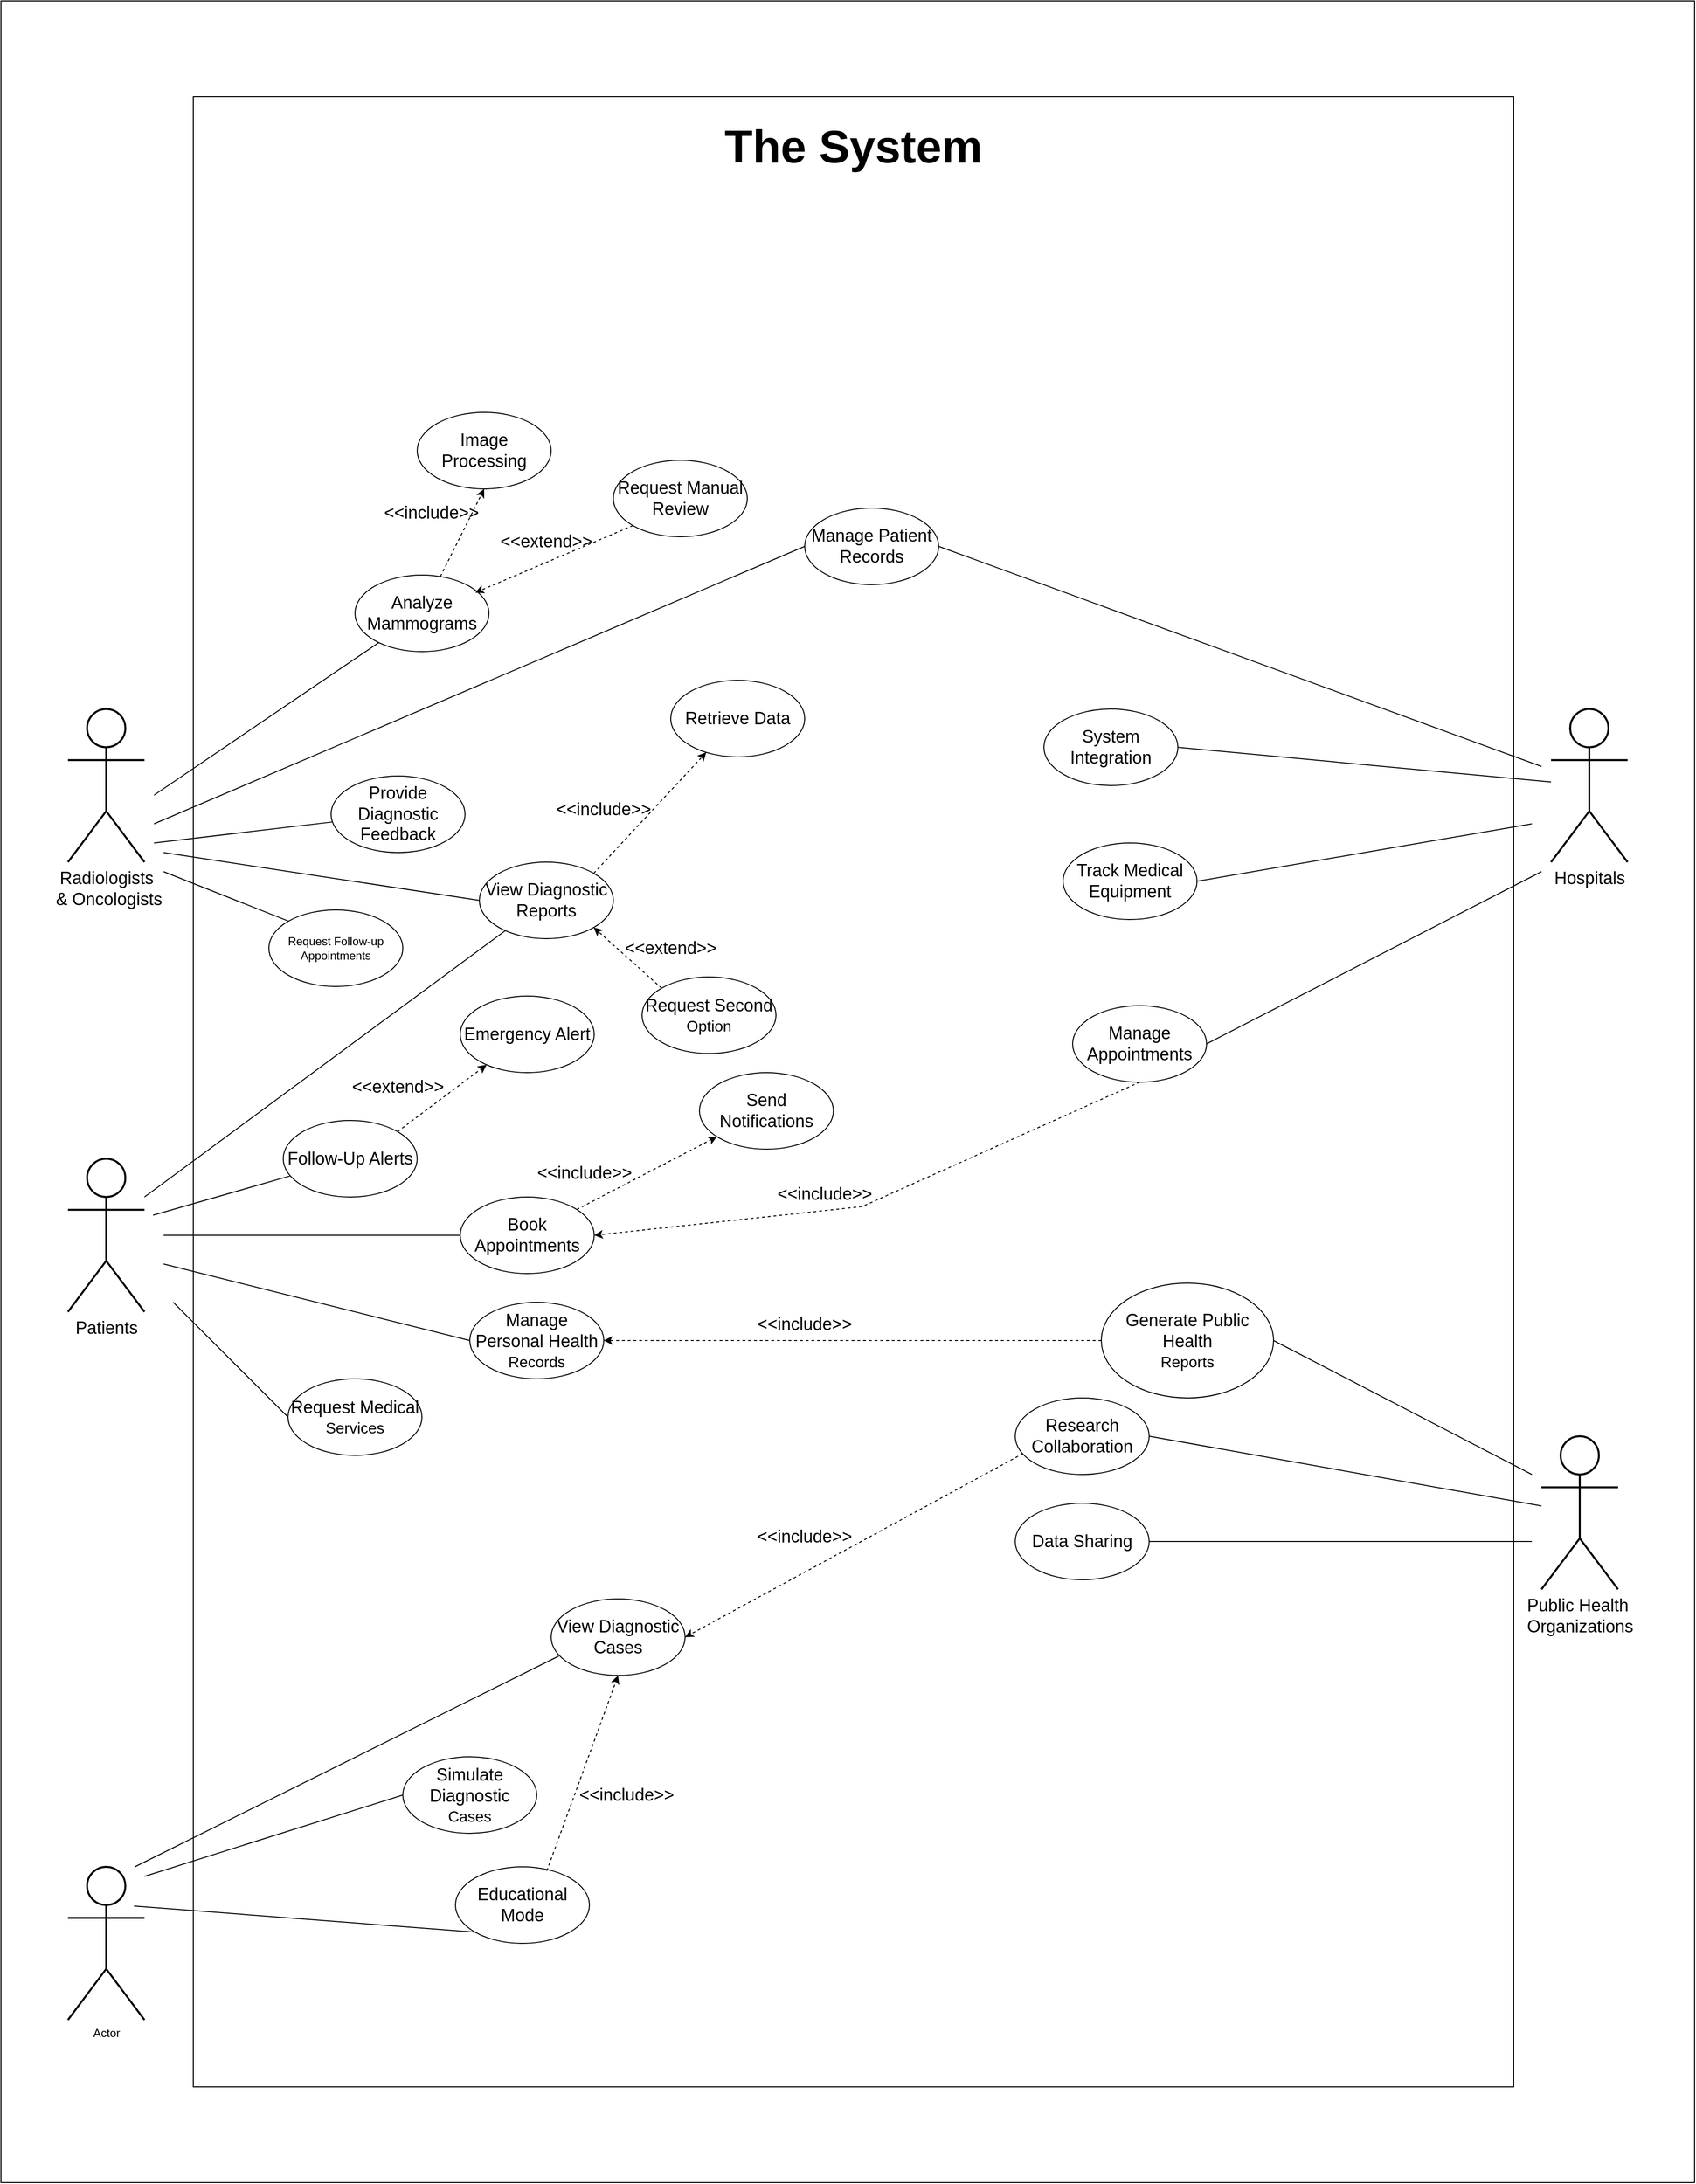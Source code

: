 <mxfile version="24.8.6">
  <diagram name="Page-1" id="EfvkMyXsry1boPUFlgPe">
    <mxGraphModel dx="1300" dy="-5672" grid="1" gridSize="10" guides="1" tooltips="1" connect="1" arrows="1" fold="1" page="1" pageScale="1" pageWidth="850" pageHeight="1100" math="0" shadow="0">
      <root>
        <mxCell id="0" />
        <mxCell id="1" parent="0" />
        <mxCell id="jNFCbJLxegR6J5QKIv35-199" value="" style="rounded=0;whiteSpace=wrap;html=1;fillColor=none;container=1;" vertex="1" parent="1">
          <mxGeometry x="1310" y="6870" width="1770" height="2280" as="geometry" />
        </mxCell>
        <mxCell id="jNFCbJLxegR6J5QKIv35-200" value="" style="rounded=0;whiteSpace=wrap;html=1;" vertex="1" parent="jNFCbJLxegR6J5QKIv35-199">
          <mxGeometry x="201" y="100" width="1380" height="2080" as="geometry" />
        </mxCell>
        <mxCell id="jNFCbJLxegR6J5QKIv35-201" value="&lt;font style=&quot;font-size: 18px;&quot;&gt;&lt;font style=&quot;&quot;&gt;Radiologists&lt;/font&gt;&lt;/font&gt;&lt;div&gt;&lt;font style=&quot;font-size: 18px;&quot;&gt;&lt;font style=&quot;&quot;&gt;&amp;nbsp;&lt;/font&gt;&lt;span style=&quot;background-color: initial;&quot;&gt;&amp;amp;&amp;nbsp;Oncologists&lt;/span&gt;&lt;/font&gt;&lt;/div&gt;" style="shape=umlActor;verticalLabelPosition=bottom;verticalAlign=top;html=1;outlineConnect=0;strokeWidth=2;" vertex="1" parent="jNFCbJLxegR6J5QKIv35-199">
          <mxGeometry x="70" y="740" width="80" height="160" as="geometry" />
        </mxCell>
        <mxCell id="jNFCbJLxegR6J5QKIv35-202" value="&lt;font style=&quot;font-size: 18px;&quot;&gt;Hospitals&lt;/font&gt;" style="shape=umlActor;verticalLabelPosition=bottom;verticalAlign=top;html=1;outlineConnect=0;strokeWidth=2;" vertex="1" parent="jNFCbJLxegR6J5QKIv35-199">
          <mxGeometry x="1620" y="740" width="80" height="160" as="geometry" />
        </mxCell>
        <mxCell id="jNFCbJLxegR6J5QKIv35-203" value="&lt;font style=&quot;font-size: 18px;&quot;&gt;Patients&lt;/font&gt;" style="shape=umlActor;verticalLabelPosition=bottom;verticalAlign=top;html=1;outlineConnect=0;strokeWidth=2;" vertex="1" parent="jNFCbJLxegR6J5QKIv35-199">
          <mxGeometry x="70" y="1210" width="80" height="160" as="geometry" />
        </mxCell>
        <mxCell id="jNFCbJLxegR6J5QKIv35-204" value="&lt;font style=&quot;font-size: 18px;&quot;&gt;&lt;font style=&quot;&quot;&gt;Public Health&amp;nbsp;&lt;/font&gt;&lt;/font&gt;&lt;div&gt;&lt;font style=&quot;font-size: 18px;&quot;&gt;&lt;span style=&quot;background-color: initial;&quot;&gt;Organizations&lt;/span&gt;&lt;/font&gt;&lt;/div&gt;" style="shape=umlActor;verticalLabelPosition=bottom;verticalAlign=top;html=1;outlineConnect=0;strokeWidth=2;" vertex="1" parent="jNFCbJLxegR6J5QKIv35-199">
          <mxGeometry x="1610" y="1500" width="80" height="160" as="geometry" />
        </mxCell>
        <mxCell id="jNFCbJLxegR6J5QKIv35-205" value="Actor" style="shape=umlActor;verticalLabelPosition=bottom;verticalAlign=top;html=1;outlineConnect=0;strokeWidth=2;" vertex="1" parent="jNFCbJLxegR6J5QKIv35-199">
          <mxGeometry x="70" y="1950" width="80" height="160" as="geometry" />
        </mxCell>
        <mxCell id="jNFCbJLxegR6J5QKIv35-206" value="&lt;b&gt;&lt;font style=&quot;font-size: 48px;&quot;&gt;The System&lt;/font&gt;&lt;/b&gt;" style="text;html=1;align=center;verticalAlign=middle;whiteSpace=wrap;rounded=0;" vertex="1" parent="jNFCbJLxegR6J5QKIv35-199">
          <mxGeometry x="686" y="137" width="410" height="30" as="geometry" />
        </mxCell>
        <mxCell id="jNFCbJLxegR6J5QKIv35-207" value="&lt;font style=&quot;font-size: 18px;&quot;&gt;Analyze Mammograms&lt;/font&gt;" style="ellipse;whiteSpace=wrap;html=1;" vertex="1" parent="jNFCbJLxegR6J5QKIv35-199">
          <mxGeometry x="370" y="600" width="140" height="80" as="geometry" />
        </mxCell>
        <mxCell id="jNFCbJLxegR6J5QKIv35-208" value="&lt;font style=&quot;font-size: 18px;&quot;&gt;Image Processing&lt;/font&gt;" style="ellipse;whiteSpace=wrap;html=1;" vertex="1" parent="jNFCbJLxegR6J5QKIv35-199">
          <mxGeometry x="435" y="430" width="140" height="80" as="geometry" />
        </mxCell>
        <mxCell id="jNFCbJLxegR6J5QKIv35-209" value="&lt;font style=&quot;font-size: 18px;&quot;&gt;Request Manual Review&lt;/font&gt;" style="ellipse;whiteSpace=wrap;html=1;" vertex="1" parent="jNFCbJLxegR6J5QKIv35-199">
          <mxGeometry x="640" y="480" width="140" height="80" as="geometry" />
        </mxCell>
        <mxCell id="jNFCbJLxegR6J5QKIv35-210" value="&lt;font style=&quot;font-size: 18px;&quot;&gt;Manage Patient Records&lt;/font&gt;" style="ellipse;whiteSpace=wrap;html=1;" vertex="1" parent="jNFCbJLxegR6J5QKIv35-199">
          <mxGeometry x="840" y="530" width="140" height="80" as="geometry" />
        </mxCell>
        <mxCell id="jNFCbJLxegR6J5QKIv35-211" value="&lt;font style=&quot;font-size: 18px;&quot;&gt;Provide Diagnostic Feedback&lt;/font&gt;" style="ellipse;whiteSpace=wrap;html=1;" vertex="1" parent="jNFCbJLxegR6J5QKIv35-199">
          <mxGeometry x="345" y="810" width="140" height="80" as="geometry" />
        </mxCell>
        <mxCell id="jNFCbJLxegR6J5QKIv35-212" value="&lt;font style=&quot;font-size: 18px;&quot;&gt;Retrieve Data&lt;/font&gt;" style="ellipse;whiteSpace=wrap;html=1;" vertex="1" parent="jNFCbJLxegR6J5QKIv35-199">
          <mxGeometry x="700" y="710" width="140" height="80" as="geometry" />
        </mxCell>
        <mxCell id="jNFCbJLxegR6J5QKIv35-213" value="&lt;font style=&quot;font-size: 18px;&quot;&gt;System Integration&lt;/font&gt;" style="ellipse;whiteSpace=wrap;html=1;" vertex="1" parent="jNFCbJLxegR6J5QKIv35-199">
          <mxGeometry x="1090" y="740" width="140" height="80" as="geometry" />
        </mxCell>
        <mxCell id="jNFCbJLxegR6J5QKIv35-214" value="Request Follow-up&lt;div&gt;Appointments&lt;/div&gt;" style="ellipse;whiteSpace=wrap;html=1;" vertex="1" parent="jNFCbJLxegR6J5QKIv35-199">
          <mxGeometry x="280" y="950" width="140" height="80" as="geometry" />
        </mxCell>
        <mxCell id="jNFCbJLxegR6J5QKIv35-215" value="&lt;font style=&quot;font-size: 18px;&quot;&gt;View Diagnostic Reports&lt;/font&gt;" style="ellipse;whiteSpace=wrap;html=1;" vertex="1" parent="jNFCbJLxegR6J5QKIv35-199">
          <mxGeometry x="500" y="900" width="140" height="80" as="geometry" />
        </mxCell>
        <mxCell id="jNFCbJLxegR6J5QKIv35-216" value="&lt;font style=&quot;font-size: 18px;&quot;&gt;Track Medical Equipment&lt;/font&gt;" style="ellipse;whiteSpace=wrap;html=1;" vertex="1" parent="jNFCbJLxegR6J5QKIv35-199">
          <mxGeometry x="1110" y="880" width="140" height="80" as="geometry" />
        </mxCell>
        <mxCell id="jNFCbJLxegR6J5QKIv35-217" value="&lt;font style=&quot;font-size: 18px;&quot;&gt;Follow-Up Alerts&lt;/font&gt;" style="ellipse;whiteSpace=wrap;html=1;" vertex="1" parent="jNFCbJLxegR6J5QKIv35-199">
          <mxGeometry x="295" y="1170" width="140" height="80" as="geometry" />
        </mxCell>
        <mxCell id="jNFCbJLxegR6J5QKIv35-218" value="&lt;font style=&quot;font-size: 18px;&quot;&gt;Emergency Alert&lt;/font&gt;" style="ellipse;whiteSpace=wrap;html=1;" vertex="1" parent="jNFCbJLxegR6J5QKIv35-199">
          <mxGeometry x="480" y="1040" width="140" height="80" as="geometry" />
        </mxCell>
        <mxCell id="jNFCbJLxegR6J5QKIv35-219" value="&lt;font style=&quot;font-size: 18px;&quot;&gt;Request Second&lt;/font&gt;&lt;div&gt;&lt;font size=&quot;3&quot;&gt;Option&lt;/font&gt;&lt;/div&gt;" style="ellipse;whiteSpace=wrap;html=1;" vertex="1" parent="jNFCbJLxegR6J5QKIv35-199">
          <mxGeometry x="670" y="1020" width="140" height="80" as="geometry" />
        </mxCell>
        <mxCell id="jNFCbJLxegR6J5QKIv35-220" value="&lt;font style=&quot;font-size: 18px;&quot;&gt;Send Notifications&lt;/font&gt;" style="ellipse;whiteSpace=wrap;html=1;" vertex="1" parent="jNFCbJLxegR6J5QKIv35-199">
          <mxGeometry x="730" y="1120" width="140" height="80" as="geometry" />
        </mxCell>
        <mxCell id="jNFCbJLxegR6J5QKIv35-221" value="&lt;font style=&quot;font-size: 18px;&quot;&gt;Book Appointments&lt;/font&gt;" style="ellipse;whiteSpace=wrap;html=1;" vertex="1" parent="jNFCbJLxegR6J5QKIv35-199">
          <mxGeometry x="480" y="1250" width="140" height="80" as="geometry" />
        </mxCell>
        <mxCell id="jNFCbJLxegR6J5QKIv35-222" value="&lt;font style=&quot;font-size: 18px;&quot;&gt;Manage Appointments&lt;/font&gt;" style="ellipse;whiteSpace=wrap;html=1;" vertex="1" parent="jNFCbJLxegR6J5QKIv35-199">
          <mxGeometry x="1120" y="1050" width="140" height="80" as="geometry" />
        </mxCell>
        <mxCell id="jNFCbJLxegR6J5QKIv35-223" value="&lt;font style=&quot;font-size: 18px;&quot;&gt;Generate Public Health&lt;/font&gt;&lt;div&gt;&lt;font size=&quot;3&quot;&gt;Reports&lt;/font&gt;&lt;/div&gt;" style="ellipse;whiteSpace=wrap;html=1;" vertex="1" parent="jNFCbJLxegR6J5QKIv35-199">
          <mxGeometry x="1150" y="1340" width="180" height="120" as="geometry" />
        </mxCell>
        <mxCell id="jNFCbJLxegR6J5QKIv35-224" value="&lt;font style=&quot;font-size: 18px;&quot;&gt;Manage Personal Health&lt;/font&gt;&lt;div&gt;&lt;font size=&quot;3&quot;&gt;Records&lt;/font&gt;&lt;/div&gt;" style="ellipse;whiteSpace=wrap;html=1;" vertex="1" parent="jNFCbJLxegR6J5QKIv35-199">
          <mxGeometry x="490" y="1360" width="140" height="80" as="geometry" />
        </mxCell>
        <mxCell id="jNFCbJLxegR6J5QKIv35-225" value="&lt;font style=&quot;font-size: 18px;&quot;&gt;Request Medical&lt;/font&gt;&lt;div&gt;&lt;font size=&quot;3&quot;&gt;Services&lt;/font&gt;&lt;/div&gt;" style="ellipse;whiteSpace=wrap;html=1;" vertex="1" parent="jNFCbJLxegR6J5QKIv35-199">
          <mxGeometry x="300" y="1440" width="140" height="80" as="geometry" />
        </mxCell>
        <mxCell id="jNFCbJLxegR6J5QKIv35-226" value="&lt;font style=&quot;font-size: 18px;&quot;&gt;Research Collaboration&lt;/font&gt;" style="ellipse;whiteSpace=wrap;html=1;" vertex="1" parent="jNFCbJLxegR6J5QKIv35-199">
          <mxGeometry x="1060" y="1460" width="140" height="80" as="geometry" />
        </mxCell>
        <mxCell id="jNFCbJLxegR6J5QKIv35-227" value="&lt;font style=&quot;font-size: 18px;&quot;&gt;View Diagnostic Cases&lt;/font&gt;" style="ellipse;whiteSpace=wrap;html=1;" vertex="1" parent="jNFCbJLxegR6J5QKIv35-199">
          <mxGeometry x="575" y="1670" width="140" height="80" as="geometry" />
        </mxCell>
        <mxCell id="jNFCbJLxegR6J5QKIv35-228" value="&lt;font style=&quot;font-size: 18px;&quot;&gt;Data Sharing&lt;/font&gt;" style="ellipse;whiteSpace=wrap;html=1;" vertex="1" parent="jNFCbJLxegR6J5QKIv35-199">
          <mxGeometry x="1060" y="1570" width="140" height="80" as="geometry" />
        </mxCell>
        <mxCell id="jNFCbJLxegR6J5QKIv35-229" value="&lt;font style=&quot;font-size: 18px;&quot;&gt;Simulate Diagnostic&lt;/font&gt;&lt;div&gt;&lt;font size=&quot;3&quot;&gt;Cases&lt;/font&gt;&lt;/div&gt;" style="ellipse;whiteSpace=wrap;html=1;" vertex="1" parent="jNFCbJLxegR6J5QKIv35-199">
          <mxGeometry x="420" y="1835" width="140" height="80" as="geometry" />
        </mxCell>
        <mxCell id="jNFCbJLxegR6J5QKIv35-230" value="&lt;font style=&quot;font-size: 18px;&quot;&gt;Educational Mode&lt;/font&gt;" style="ellipse;whiteSpace=wrap;html=1;" vertex="1" parent="jNFCbJLxegR6J5QKIv35-199">
          <mxGeometry x="475" y="1950" width="140" height="80" as="geometry" />
        </mxCell>
        <mxCell id="jNFCbJLxegR6J5QKIv35-231" value="" style="endArrow=none;html=1;rounded=0;" edge="1" target="jNFCbJLxegR6J5QKIv35-207" parent="jNFCbJLxegR6J5QKIv35-199">
          <mxGeometry width="50" height="50" relative="1" as="geometry">
            <mxPoint x="160" y="830" as="sourcePoint" />
            <mxPoint x="210" y="780" as="targetPoint" />
          </mxGeometry>
        </mxCell>
        <mxCell id="jNFCbJLxegR6J5QKIv35-232" value="" style="endArrow=classic;html=1;rounded=0;entryX=0.5;entryY=1;entryDx=0;entryDy=0;dashed=1;" edge="1" source="jNFCbJLxegR6J5QKIv35-207" target="jNFCbJLxegR6J5QKIv35-208" parent="jNFCbJLxegR6J5QKIv35-199">
          <mxGeometry width="50" height="50" relative="1" as="geometry">
            <mxPoint x="375" y="580" as="sourcePoint" />
            <mxPoint x="425" y="530" as="targetPoint" />
          </mxGeometry>
        </mxCell>
        <mxCell id="jNFCbJLxegR6J5QKIv35-233" value="" style="endArrow=classic;html=1;rounded=0;entryX=0.898;entryY=0.23;entryDx=0;entryDy=0;dashed=1;exitX=0;exitY=1;exitDx=0;exitDy=0;entryPerimeter=0;" edge="1" source="jNFCbJLxegR6J5QKIv35-209" target="jNFCbJLxegR6J5QKIv35-207" parent="jNFCbJLxegR6J5QKIv35-199">
          <mxGeometry width="50" height="50" relative="1" as="geometry">
            <mxPoint x="399" y="592" as="sourcePoint" />
            <mxPoint x="420" y="550" as="targetPoint" />
          </mxGeometry>
        </mxCell>
        <mxCell id="jNFCbJLxegR6J5QKIv35-234" value="" style="endArrow=none;html=1;rounded=0;entryX=0;entryY=0.5;entryDx=0;entryDy=0;" edge="1" target="jNFCbJLxegR6J5QKIv35-210" parent="jNFCbJLxegR6J5QKIv35-199">
          <mxGeometry width="50" height="50" relative="1" as="geometry">
            <mxPoint x="160" y="860" as="sourcePoint" />
            <mxPoint x="210" y="810" as="targetPoint" />
          </mxGeometry>
        </mxCell>
        <mxCell id="jNFCbJLxegR6J5QKIv35-235" value="" style="endArrow=none;html=1;rounded=0;" edge="1" target="jNFCbJLxegR6J5QKIv35-211" parent="jNFCbJLxegR6J5QKIv35-199">
          <mxGeometry width="50" height="50" relative="1" as="geometry">
            <mxPoint x="160" y="880" as="sourcePoint" />
            <mxPoint x="230" y="840" as="targetPoint" />
          </mxGeometry>
        </mxCell>
        <mxCell id="jNFCbJLxegR6J5QKIv35-236" value="" style="endArrow=classic;html=1;rounded=0;exitX=1;exitY=0;exitDx=0;exitDy=0;dashed=1;" edge="1" source="jNFCbJLxegR6J5QKIv35-215" target="jNFCbJLxegR6J5QKIv35-212" parent="jNFCbJLxegR6J5QKIv35-199">
          <mxGeometry width="50" height="50" relative="1" as="geometry">
            <mxPoint x="590.003" y="891.628" as="sourcePoint" />
            <mxPoint x="730" y="790" as="targetPoint" />
          </mxGeometry>
        </mxCell>
        <mxCell id="jNFCbJLxegR6J5QKIv35-237" value="" style="endArrow=none;html=1;rounded=0;exitX=1;exitY=0.5;exitDx=0;exitDy=0;" edge="1" source="jNFCbJLxegR6J5QKIv35-213" target="jNFCbJLxegR6J5QKIv35-202" parent="jNFCbJLxegR6J5QKIv35-199">
          <mxGeometry width="50" height="50" relative="1" as="geometry">
            <mxPoint x="930" y="870" as="sourcePoint" />
            <mxPoint x="980" y="820" as="targetPoint" />
          </mxGeometry>
        </mxCell>
        <mxCell id="jNFCbJLxegR6J5QKIv35-238" value="" style="endArrow=none;html=1;rounded=0;exitX=1;exitY=0.5;exitDx=0;exitDy=0;" edge="1" source="jNFCbJLxegR6J5QKIv35-216" parent="jNFCbJLxegR6J5QKIv35-199">
          <mxGeometry width="50" height="50" relative="1" as="geometry">
            <mxPoint x="1030" y="1010" as="sourcePoint" />
            <mxPoint x="1600" y="860" as="targetPoint" />
          </mxGeometry>
        </mxCell>
        <mxCell id="jNFCbJLxegR6J5QKIv35-239" value="" style="endArrow=none;html=1;rounded=0;exitX=1;exitY=0.5;exitDx=0;exitDy=0;" edge="1" source="jNFCbJLxegR6J5QKIv35-222" parent="jNFCbJLxegR6J5QKIv35-199">
          <mxGeometry width="50" height="50" relative="1" as="geometry">
            <mxPoint x="910" y="1130" as="sourcePoint" />
            <mxPoint x="1610" y="910" as="targetPoint" />
          </mxGeometry>
        </mxCell>
        <mxCell id="jNFCbJLxegR6J5QKIv35-240" value="" style="endArrow=classic;html=1;rounded=0;entryX=1;entryY=1;entryDx=0;entryDy=0;exitX=0;exitY=0;exitDx=0;exitDy=0;dashed=1;" edge="1" source="jNFCbJLxegR6J5QKIv35-219" target="jNFCbJLxegR6J5QKIv35-215" parent="jNFCbJLxegR6J5QKIv35-199">
          <mxGeometry width="50" height="50" relative="1" as="geometry">
            <mxPoint x="604.5" y="1070" as="sourcePoint" />
            <mxPoint x="655.5" y="999" as="targetPoint" />
          </mxGeometry>
        </mxCell>
        <mxCell id="jNFCbJLxegR6J5QKIv35-241" value="" style="endArrow=none;html=1;rounded=0;entryX=0;entryY=0;entryDx=0;entryDy=0;" edge="1" target="jNFCbJLxegR6J5QKIv35-214" parent="jNFCbJLxegR6J5QKIv35-199">
          <mxGeometry width="50" height="50" relative="1" as="geometry">
            <mxPoint x="170" y="910" as="sourcePoint" />
            <mxPoint x="385" y="850" as="targetPoint" />
          </mxGeometry>
        </mxCell>
        <mxCell id="jNFCbJLxegR6J5QKIv35-242" value="" style="endArrow=classic;html=1;rounded=0;dashed=1;" edge="1" source="jNFCbJLxegR6J5QKIv35-221" target="jNFCbJLxegR6J5QKIv35-220" parent="jNFCbJLxegR6J5QKIv35-199">
          <mxGeometry width="50" height="50" relative="1" as="geometry">
            <mxPoint x="620" y="1220" as="sourcePoint" />
            <mxPoint x="594" y="1169" as="targetPoint" />
          </mxGeometry>
        </mxCell>
        <mxCell id="jNFCbJLxegR6J5QKIv35-243" value="" style="endArrow=classic;html=1;rounded=0;dashed=1;exitX=1;exitY=0;exitDx=0;exitDy=0;" edge="1" source="jNFCbJLxegR6J5QKIv35-217" target="jNFCbJLxegR6J5QKIv35-218" parent="jNFCbJLxegR6J5QKIv35-199">
          <mxGeometry width="50" height="50" relative="1" as="geometry">
            <mxPoint x="461" y="1240" as="sourcePoint" />
            <mxPoint x="499" y="1212" as="targetPoint" />
          </mxGeometry>
        </mxCell>
        <mxCell id="jNFCbJLxegR6J5QKIv35-244" value="" style="endArrow=classic;html=1;rounded=0;dashed=1;exitX=0.5;exitY=1;exitDx=0;exitDy=0;entryX=1;entryY=0.5;entryDx=0;entryDy=0;" edge="1" source="jNFCbJLxegR6J5QKIv35-222" target="jNFCbJLxegR6J5QKIv35-221" parent="jNFCbJLxegR6J5QKIv35-199">
          <mxGeometry width="50" height="50" relative="1" as="geometry">
            <mxPoint x="773" y="1300" as="sourcePoint" />
            <mxPoint x="810" y="1272" as="targetPoint" />
            <Array as="points">
              <mxPoint x="900" y="1260" />
            </Array>
          </mxGeometry>
        </mxCell>
        <mxCell id="jNFCbJLxegR6J5QKIv35-245" value="" style="endArrow=none;html=1;rounded=0;exitX=1;exitY=0.5;exitDx=0;exitDy=0;" edge="1" source="jNFCbJLxegR6J5QKIv35-223" parent="jNFCbJLxegR6J5QKIv35-199">
          <mxGeometry width="50" height="50" relative="1" as="geometry">
            <mxPoint x="1290" y="1530" as="sourcePoint" />
            <mxPoint x="1600" y="1540" as="targetPoint" />
          </mxGeometry>
        </mxCell>
        <mxCell id="jNFCbJLxegR6J5QKIv35-246" value="" style="endArrow=classic;html=1;rounded=0;dashed=1;exitX=0;exitY=0.5;exitDx=0;exitDy=0;entryX=1;entryY=0.5;entryDx=0;entryDy=0;" edge="1" source="jNFCbJLxegR6J5QKIv35-223" target="jNFCbJLxegR6J5QKIv35-224" parent="jNFCbJLxegR6J5QKIv35-199">
          <mxGeometry width="50" height="50" relative="1" as="geometry">
            <mxPoint x="1006" y="1290" as="sourcePoint" />
            <mxPoint x="810" y="1382" as="targetPoint" />
          </mxGeometry>
        </mxCell>
        <mxCell id="jNFCbJLxegR6J5QKIv35-247" value="" style="endArrow=none;html=1;rounded=0;exitX=1;exitY=0.5;exitDx=0;exitDy=0;" edge="1" source="jNFCbJLxegR6J5QKIv35-226" target="jNFCbJLxegR6J5QKIv35-204" parent="jNFCbJLxegR6J5QKIv35-199">
          <mxGeometry width="50" height="50" relative="1" as="geometry">
            <mxPoint x="1130" y="1560" as="sourcePoint" />
            <mxPoint x="1570" y="1610" as="targetPoint" />
          </mxGeometry>
        </mxCell>
        <mxCell id="jNFCbJLxegR6J5QKIv35-248" value="" style="endArrow=none;html=1;rounded=0;exitX=1;exitY=0.5;exitDx=0;exitDy=0;" edge="1" source="jNFCbJLxegR6J5QKIv35-228" parent="jNFCbJLxegR6J5QKIv35-199">
          <mxGeometry width="50" height="50" relative="1" as="geometry">
            <mxPoint x="1160" y="1670" as="sourcePoint" />
            <mxPoint x="1600" y="1610" as="targetPoint" />
          </mxGeometry>
        </mxCell>
        <mxCell id="jNFCbJLxegR6J5QKIv35-249" value="" style="endArrow=none;html=1;rounded=0;" edge="1" target="jNFCbJLxegR6J5QKIv35-215" parent="jNFCbJLxegR6J5QKIv35-199">
          <mxGeometry width="50" height="50" relative="1" as="geometry">
            <mxPoint x="150" y="1250" as="sourcePoint" />
            <mxPoint x="200" y="1200" as="targetPoint" />
          </mxGeometry>
        </mxCell>
        <mxCell id="jNFCbJLxegR6J5QKIv35-250" value="" style="endArrow=none;html=1;rounded=0;" edge="1" target="jNFCbJLxegR6J5QKIv35-217" parent="jNFCbJLxegR6J5QKIv35-199">
          <mxGeometry width="50" height="50" relative="1" as="geometry">
            <mxPoint x="159" y="1269" as="sourcePoint" />
            <mxPoint x="535" y="1000" as="targetPoint" />
          </mxGeometry>
        </mxCell>
        <mxCell id="jNFCbJLxegR6J5QKIv35-251" value="" style="endArrow=none;html=1;rounded=0;entryX=0;entryY=0.5;entryDx=0;entryDy=0;" edge="1" target="jNFCbJLxegR6J5QKIv35-221" parent="jNFCbJLxegR6J5QKIv35-199">
          <mxGeometry width="50" height="50" relative="1" as="geometry">
            <mxPoint x="170" y="1290" as="sourcePoint" />
            <mxPoint x="220" y="1240" as="targetPoint" />
          </mxGeometry>
        </mxCell>
        <mxCell id="jNFCbJLxegR6J5QKIv35-252" value="" style="endArrow=none;html=1;rounded=0;entryX=0;entryY=0.5;entryDx=0;entryDy=0;" edge="1" target="jNFCbJLxegR6J5QKIv35-225" parent="jNFCbJLxegR6J5QKIv35-199">
          <mxGeometry width="50" height="50" relative="1" as="geometry">
            <mxPoint x="180" y="1360" as="sourcePoint" />
            <mxPoint x="490" y="1300" as="targetPoint" />
          </mxGeometry>
        </mxCell>
        <mxCell id="jNFCbJLxegR6J5QKIv35-253" value="" style="endArrow=none;html=1;rounded=0;entryX=0;entryY=0.5;entryDx=0;entryDy=0;" edge="1" target="jNFCbJLxegR6J5QKIv35-224" parent="jNFCbJLxegR6J5QKIv35-199">
          <mxGeometry width="50" height="50" relative="1" as="geometry">
            <mxPoint x="170" y="1320" as="sourcePoint" />
            <mxPoint x="230" y="1280" as="targetPoint" />
          </mxGeometry>
        </mxCell>
        <mxCell id="jNFCbJLxegR6J5QKIv35-254" value="" style="endArrow=none;html=1;rounded=0;entryX=0;entryY=0.5;entryDx=0;entryDy=0;" edge="1" target="jNFCbJLxegR6J5QKIv35-229" parent="jNFCbJLxegR6J5QKIv35-199">
          <mxGeometry width="50" height="50" relative="1" as="geometry">
            <mxPoint x="150" y="1960" as="sourcePoint" />
            <mxPoint x="190" y="1900" as="targetPoint" />
          </mxGeometry>
        </mxCell>
        <mxCell id="jNFCbJLxegR6J5QKIv35-255" value="" style="endArrow=none;html=1;rounded=0;entryX=0;entryY=1;entryDx=0;entryDy=0;" edge="1" target="jNFCbJLxegR6J5QKIv35-230" parent="jNFCbJLxegR6J5QKIv35-199">
          <mxGeometry width="50" height="50" relative="1" as="geometry">
            <mxPoint x="139" y="1991" as="sourcePoint" />
            <mxPoint x="400" y="1820" as="targetPoint" />
          </mxGeometry>
        </mxCell>
        <mxCell id="jNFCbJLxegR6J5QKIv35-256" value="" style="endArrow=none;html=1;rounded=0;entryX=0.057;entryY=0.747;entryDx=0;entryDy=0;entryPerimeter=0;" edge="1" target="jNFCbJLxegR6J5QKIv35-227" parent="jNFCbJLxegR6J5QKIv35-199">
          <mxGeometry width="50" height="50" relative="1" as="geometry">
            <mxPoint x="140" y="1950" as="sourcePoint" />
            <mxPoint x="190" y="1900" as="targetPoint" />
          </mxGeometry>
        </mxCell>
        <mxCell id="jNFCbJLxegR6J5QKIv35-257" value="" style="endArrow=classic;html=1;rounded=0;dashed=1;exitX=0.059;exitY=0.726;exitDx=0;exitDy=0;entryX=1;entryY=0.5;entryDx=0;entryDy=0;exitPerimeter=0;" edge="1" source="jNFCbJLxegR6J5QKIv35-226" target="jNFCbJLxegR6J5QKIv35-227" parent="jNFCbJLxegR6J5QKIv35-199">
          <mxGeometry width="50" height="50" relative="1" as="geometry">
            <mxPoint x="930" y="1575" as="sourcePoint" />
            <mxPoint x="590" y="1585" as="targetPoint" />
          </mxGeometry>
        </mxCell>
        <mxCell id="jNFCbJLxegR6J5QKIv35-258" value="" style="endArrow=classic;html=1;rounded=0;dashed=1;exitX=0.682;exitY=0.053;exitDx=0;exitDy=0;entryX=0.5;entryY=1;entryDx=0;entryDy=0;exitPerimeter=0;" edge="1" source="jNFCbJLxegR6J5QKIv35-230" target="jNFCbJLxegR6J5QKIv35-227" parent="jNFCbJLxegR6J5QKIv35-199">
          <mxGeometry width="50" height="50" relative="1" as="geometry">
            <mxPoint x="951.5" y="1789" as="sourcePoint" />
            <mxPoint x="688.5" y="1971" as="targetPoint" />
          </mxGeometry>
        </mxCell>
        <mxCell id="jNFCbJLxegR6J5QKIv35-259" value="" style="endArrow=none;html=1;rounded=0;exitX=1;exitY=0.5;exitDx=0;exitDy=0;" edge="1" source="jNFCbJLxegR6J5QKIv35-210" parent="jNFCbJLxegR6J5QKIv35-199">
          <mxGeometry width="50" height="50" relative="1" as="geometry">
            <mxPoint x="970" y="750" as="sourcePoint" />
            <mxPoint x="1610" y="800" as="targetPoint" />
          </mxGeometry>
        </mxCell>
        <mxCell id="jNFCbJLxegR6J5QKIv35-260" value="" style="endArrow=none;html=1;rounded=0;entryX=0;entryY=0.5;entryDx=0;entryDy=0;" edge="1" target="jNFCbJLxegR6J5QKIv35-215" parent="jNFCbJLxegR6J5QKIv35-199">
          <mxGeometry width="50" height="50" relative="1" as="geometry">
            <mxPoint x="170" y="890" as="sourcePoint" />
            <mxPoint x="399" y="843" as="targetPoint" />
          </mxGeometry>
        </mxCell>
        <mxCell id="jNFCbJLxegR6J5QKIv35-261" value="&lt;font style=&quot;font-size: 18px;&quot;&gt;&amp;lt;&amp;lt;include&amp;gt;&amp;gt;&lt;/font&gt;" style="text;html=1;align=center;verticalAlign=middle;whiteSpace=wrap;rounded=0;" vertex="1" parent="jNFCbJLxegR6J5QKIv35-199">
          <mxGeometry x="420" y="520" width="60" height="30" as="geometry" />
        </mxCell>
        <mxCell id="jNFCbJLxegR6J5QKIv35-262" value="&lt;font style=&quot;font-size: 18px;&quot;&gt;&amp;lt;&amp;lt;extend&amp;gt;&amp;gt;&lt;/font&gt;" style="text;html=1;align=center;verticalAlign=middle;whiteSpace=wrap;rounded=0;" vertex="1" parent="jNFCbJLxegR6J5QKIv35-199">
          <mxGeometry x="540" y="550" width="60" height="30" as="geometry" />
        </mxCell>
        <mxCell id="jNFCbJLxegR6J5QKIv35-263" value="&lt;font style=&quot;font-size: 18px;&quot;&gt;&amp;lt;&amp;lt;extend&amp;gt;&amp;gt;&lt;/font&gt;" style="text;html=1;align=center;verticalAlign=middle;whiteSpace=wrap;rounded=0;" vertex="1" parent="jNFCbJLxegR6J5QKIv35-199">
          <mxGeometry x="670" y="975" width="60" height="30" as="geometry" />
        </mxCell>
        <mxCell id="jNFCbJLxegR6J5QKIv35-264" value="&lt;font style=&quot;font-size: 18px;&quot;&gt;&amp;lt;&amp;lt;include&amp;gt;&amp;gt;&lt;/font&gt;" style="text;html=1;align=center;verticalAlign=middle;whiteSpace=wrap;rounded=0;" vertex="1" parent="jNFCbJLxegR6J5QKIv35-199">
          <mxGeometry x="600" y="830" width="60" height="30" as="geometry" />
        </mxCell>
        <mxCell id="jNFCbJLxegR6J5QKIv35-265" value="&lt;font style=&quot;font-size: 18px;&quot;&gt;&amp;lt;&amp;lt;extend&amp;gt;&amp;gt;&lt;/font&gt;" style="text;html=1;align=center;verticalAlign=middle;whiteSpace=wrap;rounded=0;" vertex="1" parent="jNFCbJLxegR6J5QKIv35-199">
          <mxGeometry x="385" y="1120" width="60" height="30" as="geometry" />
        </mxCell>
        <mxCell id="jNFCbJLxegR6J5QKIv35-266" value="&lt;font style=&quot;font-size: 18px;&quot;&gt;&amp;lt;&amp;lt;include&amp;gt;&amp;gt;&lt;/font&gt;" style="text;html=1;align=center;verticalAlign=middle;whiteSpace=wrap;rounded=0;" vertex="1" parent="jNFCbJLxegR6J5QKIv35-199">
          <mxGeometry x="580" y="1210" width="60" height="30" as="geometry" />
        </mxCell>
        <mxCell id="jNFCbJLxegR6J5QKIv35-267" value="&lt;font style=&quot;font-size: 18px;&quot;&gt;&amp;lt;&amp;lt;include&amp;gt;&amp;gt;&lt;/font&gt;" style="text;html=1;align=center;verticalAlign=middle;whiteSpace=wrap;rounded=0;" vertex="1" parent="jNFCbJLxegR6J5QKIv35-199">
          <mxGeometry x="831" y="1232" width="60" height="30" as="geometry" />
        </mxCell>
        <mxCell id="jNFCbJLxegR6J5QKIv35-268" value="&lt;font style=&quot;font-size: 18px;&quot;&gt;&amp;lt;&amp;lt;include&amp;gt;&amp;gt;&lt;/font&gt;" style="text;html=1;align=center;verticalAlign=middle;whiteSpace=wrap;rounded=0;" vertex="1" parent="jNFCbJLxegR6J5QKIv35-199">
          <mxGeometry x="810" y="1368" width="60" height="30" as="geometry" />
        </mxCell>
        <mxCell id="jNFCbJLxegR6J5QKIv35-269" value="&lt;font style=&quot;font-size: 18px;&quot;&gt;&amp;lt;&amp;lt;include&amp;gt;&amp;gt;&lt;/font&gt;" style="text;html=1;align=center;verticalAlign=middle;whiteSpace=wrap;rounded=0;" vertex="1" parent="jNFCbJLxegR6J5QKIv35-199">
          <mxGeometry x="810" y="1590" width="60" height="30" as="geometry" />
        </mxCell>
        <mxCell id="jNFCbJLxegR6J5QKIv35-270" value="&lt;font style=&quot;font-size: 18px;&quot;&gt;&amp;lt;&amp;lt;include&amp;gt;&amp;gt;&lt;/font&gt;" style="text;html=1;align=center;verticalAlign=middle;whiteSpace=wrap;rounded=0;" vertex="1" parent="jNFCbJLxegR6J5QKIv35-199">
          <mxGeometry x="624" y="1860" width="60" height="30" as="geometry" />
        </mxCell>
      </root>
    </mxGraphModel>
  </diagram>
</mxfile>
